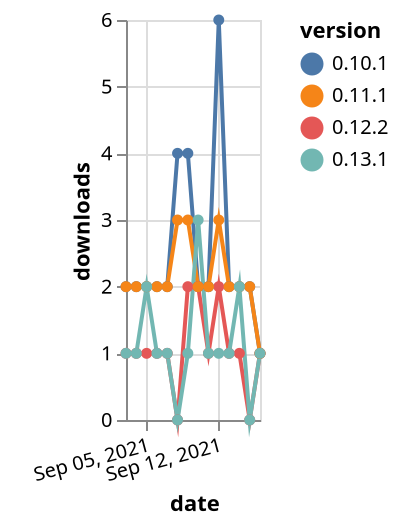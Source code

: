 {"$schema": "https://vega.github.io/schema/vega-lite/v5.json", "description": "A simple bar chart with embedded data.", "data": {"values": [{"date": "2021-09-03", "total": 3245, "delta": 2, "version": "0.10.1"}, {"date": "2021-09-04", "total": 3247, "delta": 2, "version": "0.10.1"}, {"date": "2021-09-05", "total": 3249, "delta": 2, "version": "0.10.1"}, {"date": "2021-09-06", "total": 3251, "delta": 2, "version": "0.10.1"}, {"date": "2021-09-07", "total": 3253, "delta": 2, "version": "0.10.1"}, {"date": "2021-09-08", "total": 3257, "delta": 4, "version": "0.10.1"}, {"date": "2021-09-09", "total": 3261, "delta": 4, "version": "0.10.1"}, {"date": "2021-09-10", "total": 3263, "delta": 2, "version": "0.10.1"}, {"date": "2021-09-11", "total": 3265, "delta": 2, "version": "0.10.1"}, {"date": "2021-09-12", "total": 3271, "delta": 6, "version": "0.10.1"}, {"date": "2021-09-13", "total": 3273, "delta": 2, "version": "0.10.1"}, {"date": "2021-09-14", "total": 3275, "delta": 2, "version": "0.10.1"}, {"date": "2021-09-15", "total": 3277, "delta": 2, "version": "0.10.1"}, {"date": "2021-09-16", "total": 3278, "delta": 1, "version": "0.10.1"}, {"date": "2021-09-03", "total": 228, "delta": 1, "version": "0.12.2"}, {"date": "2021-09-04", "total": 229, "delta": 1, "version": "0.12.2"}, {"date": "2021-09-05", "total": 230, "delta": 1, "version": "0.12.2"}, {"date": "2021-09-06", "total": 231, "delta": 1, "version": "0.12.2"}, {"date": "2021-09-07", "total": 232, "delta": 1, "version": "0.12.2"}, {"date": "2021-09-08", "total": 232, "delta": 0, "version": "0.12.2"}, {"date": "2021-09-09", "total": 234, "delta": 2, "version": "0.12.2"}, {"date": "2021-09-10", "total": 236, "delta": 2, "version": "0.12.2"}, {"date": "2021-09-11", "total": 237, "delta": 1, "version": "0.12.2"}, {"date": "2021-09-12", "total": 239, "delta": 2, "version": "0.12.2"}, {"date": "2021-09-13", "total": 240, "delta": 1, "version": "0.12.2"}, {"date": "2021-09-14", "total": 241, "delta": 1, "version": "0.12.2"}, {"date": "2021-09-15", "total": 241, "delta": 0, "version": "0.12.2"}, {"date": "2021-09-16", "total": 242, "delta": 1, "version": "0.12.2"}, {"date": "2021-09-03", "total": 2293, "delta": 2, "version": "0.11.1"}, {"date": "2021-09-04", "total": 2295, "delta": 2, "version": "0.11.1"}, {"date": "2021-09-05", "total": 2297, "delta": 2, "version": "0.11.1"}, {"date": "2021-09-06", "total": 2299, "delta": 2, "version": "0.11.1"}, {"date": "2021-09-07", "total": 2301, "delta": 2, "version": "0.11.1"}, {"date": "2021-09-08", "total": 2304, "delta": 3, "version": "0.11.1"}, {"date": "2021-09-09", "total": 2307, "delta": 3, "version": "0.11.1"}, {"date": "2021-09-10", "total": 2309, "delta": 2, "version": "0.11.1"}, {"date": "2021-09-11", "total": 2311, "delta": 2, "version": "0.11.1"}, {"date": "2021-09-12", "total": 2314, "delta": 3, "version": "0.11.1"}, {"date": "2021-09-13", "total": 2316, "delta": 2, "version": "0.11.1"}, {"date": "2021-09-14", "total": 2318, "delta": 2, "version": "0.11.1"}, {"date": "2021-09-15", "total": 2320, "delta": 2, "version": "0.11.1"}, {"date": "2021-09-16", "total": 2321, "delta": 1, "version": "0.11.1"}, {"date": "2021-09-03", "total": 356, "delta": 1, "version": "0.13.1"}, {"date": "2021-09-04", "total": 357, "delta": 1, "version": "0.13.1"}, {"date": "2021-09-05", "total": 359, "delta": 2, "version": "0.13.1"}, {"date": "2021-09-06", "total": 360, "delta": 1, "version": "0.13.1"}, {"date": "2021-09-07", "total": 361, "delta": 1, "version": "0.13.1"}, {"date": "2021-09-08", "total": 361, "delta": 0, "version": "0.13.1"}, {"date": "2021-09-09", "total": 362, "delta": 1, "version": "0.13.1"}, {"date": "2021-09-10", "total": 365, "delta": 3, "version": "0.13.1"}, {"date": "2021-09-11", "total": 366, "delta": 1, "version": "0.13.1"}, {"date": "2021-09-12", "total": 367, "delta": 1, "version": "0.13.1"}, {"date": "2021-09-13", "total": 368, "delta": 1, "version": "0.13.1"}, {"date": "2021-09-14", "total": 370, "delta": 2, "version": "0.13.1"}, {"date": "2021-09-15", "total": 370, "delta": 0, "version": "0.13.1"}, {"date": "2021-09-16", "total": 371, "delta": 1, "version": "0.13.1"}]}, "width": "container", "mark": {"type": "line", "point": {"filled": true}}, "encoding": {"x": {"field": "date", "type": "temporal", "timeUnit": "yearmonthdate", "title": "date", "axis": {"labelAngle": -15}}, "y": {"field": "delta", "type": "quantitative", "title": "downloads"}, "color": {"field": "version", "type": "nominal"}, "tooltip": {"field": "delta"}}}